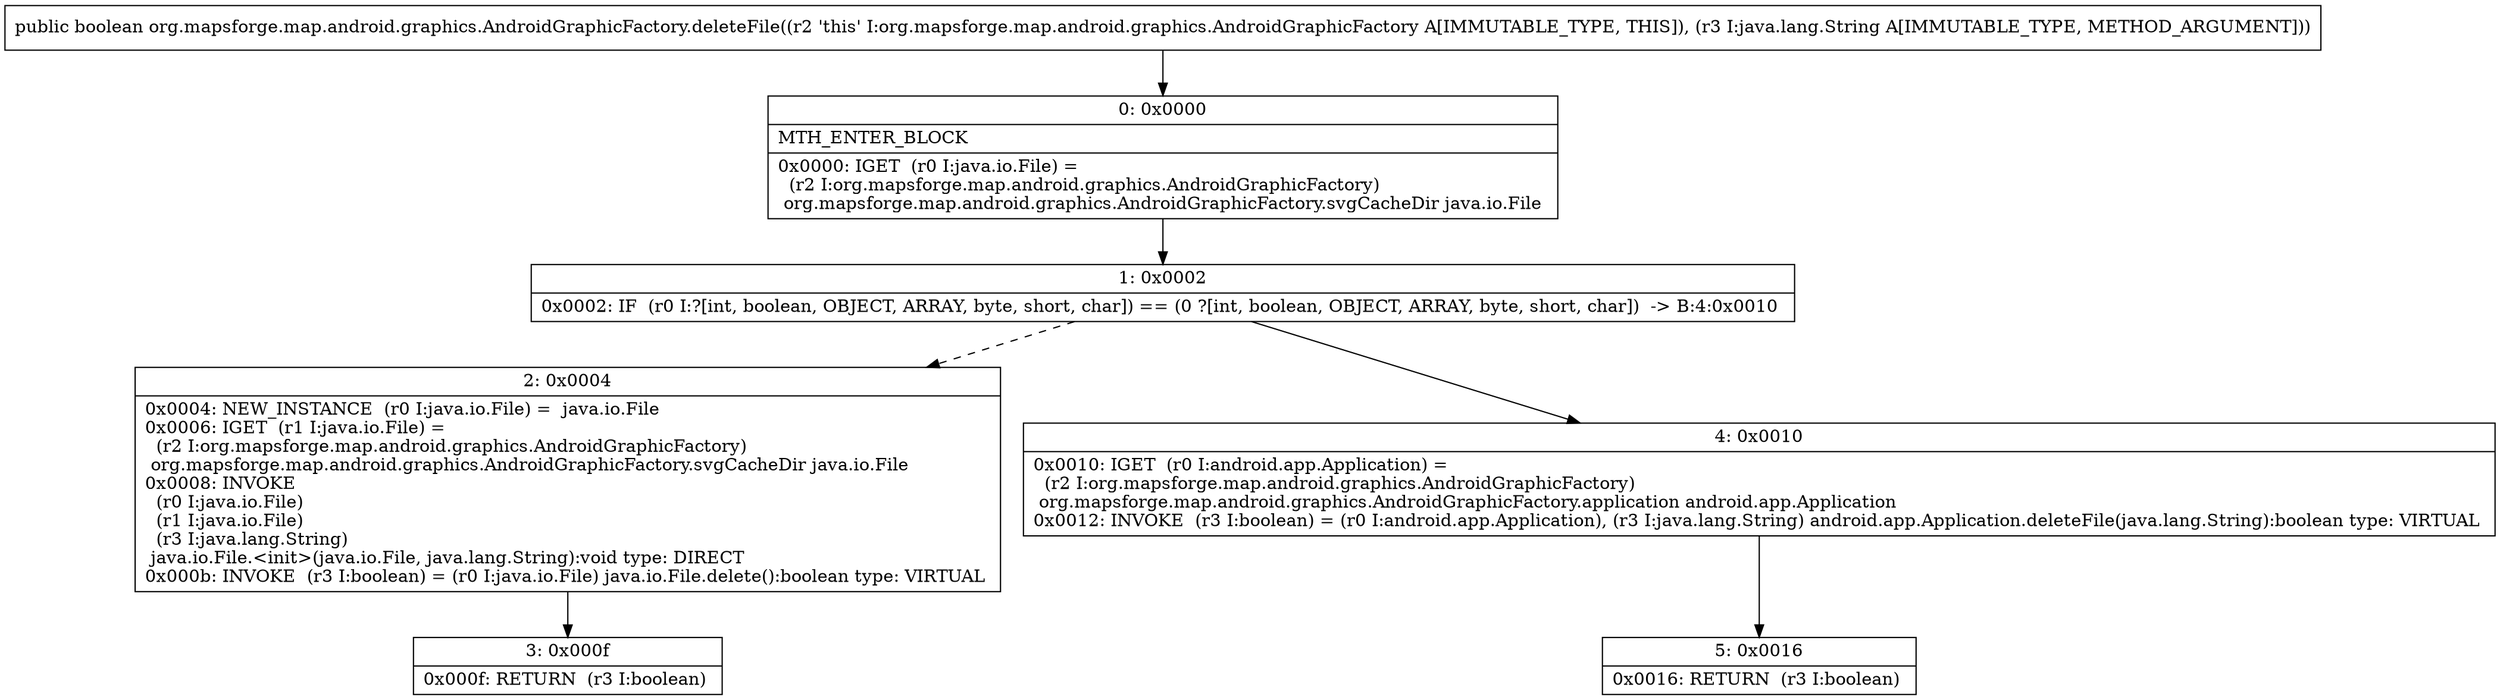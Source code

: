 digraph "CFG fororg.mapsforge.map.android.graphics.AndroidGraphicFactory.deleteFile(Ljava\/lang\/String;)Z" {
Node_0 [shape=record,label="{0\:\ 0x0000|MTH_ENTER_BLOCK\l|0x0000: IGET  (r0 I:java.io.File) = \l  (r2 I:org.mapsforge.map.android.graphics.AndroidGraphicFactory)\l org.mapsforge.map.android.graphics.AndroidGraphicFactory.svgCacheDir java.io.File \l}"];
Node_1 [shape=record,label="{1\:\ 0x0002|0x0002: IF  (r0 I:?[int, boolean, OBJECT, ARRAY, byte, short, char]) == (0 ?[int, boolean, OBJECT, ARRAY, byte, short, char])  \-\> B:4:0x0010 \l}"];
Node_2 [shape=record,label="{2\:\ 0x0004|0x0004: NEW_INSTANCE  (r0 I:java.io.File) =  java.io.File \l0x0006: IGET  (r1 I:java.io.File) = \l  (r2 I:org.mapsforge.map.android.graphics.AndroidGraphicFactory)\l org.mapsforge.map.android.graphics.AndroidGraphicFactory.svgCacheDir java.io.File \l0x0008: INVOKE  \l  (r0 I:java.io.File)\l  (r1 I:java.io.File)\l  (r3 I:java.lang.String)\l java.io.File.\<init\>(java.io.File, java.lang.String):void type: DIRECT \l0x000b: INVOKE  (r3 I:boolean) = (r0 I:java.io.File) java.io.File.delete():boolean type: VIRTUAL \l}"];
Node_3 [shape=record,label="{3\:\ 0x000f|0x000f: RETURN  (r3 I:boolean) \l}"];
Node_4 [shape=record,label="{4\:\ 0x0010|0x0010: IGET  (r0 I:android.app.Application) = \l  (r2 I:org.mapsforge.map.android.graphics.AndroidGraphicFactory)\l org.mapsforge.map.android.graphics.AndroidGraphicFactory.application android.app.Application \l0x0012: INVOKE  (r3 I:boolean) = (r0 I:android.app.Application), (r3 I:java.lang.String) android.app.Application.deleteFile(java.lang.String):boolean type: VIRTUAL \l}"];
Node_5 [shape=record,label="{5\:\ 0x0016|0x0016: RETURN  (r3 I:boolean) \l}"];
MethodNode[shape=record,label="{public boolean org.mapsforge.map.android.graphics.AndroidGraphicFactory.deleteFile((r2 'this' I:org.mapsforge.map.android.graphics.AndroidGraphicFactory A[IMMUTABLE_TYPE, THIS]), (r3 I:java.lang.String A[IMMUTABLE_TYPE, METHOD_ARGUMENT])) }"];
MethodNode -> Node_0;
Node_0 -> Node_1;
Node_1 -> Node_2[style=dashed];
Node_1 -> Node_4;
Node_2 -> Node_3;
Node_4 -> Node_5;
}

